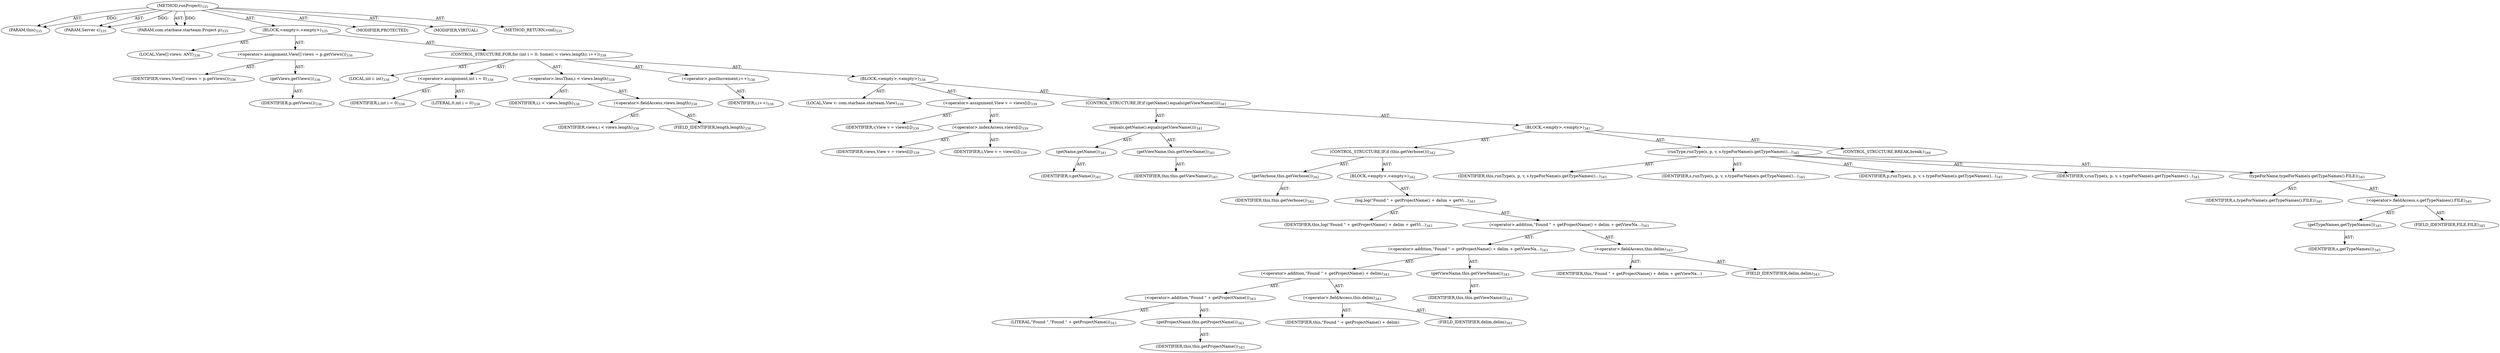 digraph "runProject" {  
"111669149701" [label = <(METHOD,runProject)<SUB>335</SUB>> ]
"115964116996" [label = <(PARAM,this)<SUB>335</SUB>> ]
"115964117020" [label = <(PARAM,Server s)<SUB>335</SUB>> ]
"115964117021" [label = <(PARAM,com.starbase.starteam.Project p)<SUB>335</SUB>> ]
"25769803791" [label = <(BLOCK,&lt;empty&gt;,&lt;empty&gt;)<SUB>335</SUB>> ]
"94489280520" [label = <(LOCAL,View[] views: ANY)<SUB>336</SUB>> ]
"30064771163" [label = <(&lt;operator&gt;.assignment,View[] views = p.getViews())<SUB>336</SUB>> ]
"68719476857" [label = <(IDENTIFIER,views,View[] views = p.getViews())<SUB>336</SUB>> ]
"30064771164" [label = <(getViews,getViews())<SUB>336</SUB>> ]
"68719476858" [label = <(IDENTIFIER,p,getViews())<SUB>336</SUB>> ]
"47244640265" [label = <(CONTROL_STRUCTURE,FOR,for (int i = 0; Some(i &lt; views.length); i++))<SUB>338</SUB>> ]
"94489280521" [label = <(LOCAL,int i: int)<SUB>338</SUB>> ]
"30064771165" [label = <(&lt;operator&gt;.assignment,int i = 0)<SUB>338</SUB>> ]
"68719476859" [label = <(IDENTIFIER,i,int i = 0)<SUB>338</SUB>> ]
"90194313241" [label = <(LITERAL,0,int i = 0)<SUB>338</SUB>> ]
"30064771166" [label = <(&lt;operator&gt;.lessThan,i &lt; views.length)<SUB>338</SUB>> ]
"68719476860" [label = <(IDENTIFIER,i,i &lt; views.length)<SUB>338</SUB>> ]
"30064771167" [label = <(&lt;operator&gt;.fieldAccess,views.length)<SUB>338</SUB>> ]
"68719476861" [label = <(IDENTIFIER,views,i &lt; views.length)<SUB>338</SUB>> ]
"55834574852" [label = <(FIELD_IDENTIFIER,length,length)<SUB>338</SUB>> ]
"30064771168" [label = <(&lt;operator&gt;.postIncrement,i++)<SUB>338</SUB>> ]
"68719476862" [label = <(IDENTIFIER,i,i++)<SUB>338</SUB>> ]
"25769803792" [label = <(BLOCK,&lt;empty&gt;,&lt;empty&gt;)<SUB>338</SUB>> ]
"94489280522" [label = <(LOCAL,View v: com.starbase.starteam.View)<SUB>339</SUB>> ]
"30064771169" [label = <(&lt;operator&gt;.assignment,View v = views[i])<SUB>339</SUB>> ]
"68719476863" [label = <(IDENTIFIER,v,View v = views[i])<SUB>339</SUB>> ]
"30064771170" [label = <(&lt;operator&gt;.indexAccess,views[i])<SUB>339</SUB>> ]
"68719476864" [label = <(IDENTIFIER,views,View v = views[i])<SUB>339</SUB>> ]
"68719476865" [label = <(IDENTIFIER,i,View v = views[i])<SUB>339</SUB>> ]
"47244640266" [label = <(CONTROL_STRUCTURE,IF,if (getName().equals(getViewName())))<SUB>341</SUB>> ]
"30064771171" [label = <(equals,getName().equals(getViewName()))<SUB>341</SUB>> ]
"30064771172" [label = <(getName,getName())<SUB>341</SUB>> ]
"68719476866" [label = <(IDENTIFIER,v,getName())<SUB>341</SUB>> ]
"30064771173" [label = <(getViewName,this.getViewName())<SUB>341</SUB>> ]
"68719476764" [label = <(IDENTIFIER,this,this.getViewName())<SUB>341</SUB>> ]
"25769803793" [label = <(BLOCK,&lt;empty&gt;,&lt;empty&gt;)<SUB>341</SUB>> ]
"47244640267" [label = <(CONTROL_STRUCTURE,IF,if (this.getVerbose()))<SUB>342</SUB>> ]
"30064771174" [label = <(getVerbose,this.getVerbose())<SUB>342</SUB>> ]
"68719476765" [label = <(IDENTIFIER,this,this.getVerbose())<SUB>342</SUB>> ]
"25769803794" [label = <(BLOCK,&lt;empty&gt;,&lt;empty&gt;)<SUB>342</SUB>> ]
"30064771175" [label = <(log,log(&quot;Found &quot; + getProjectName() + delim + getVi...)<SUB>343</SUB>> ]
"68719476768" [label = <(IDENTIFIER,this,log(&quot;Found &quot; + getProjectName() + delim + getVi...)<SUB>343</SUB>> ]
"30064771176" [label = <(&lt;operator&gt;.addition,&quot;Found &quot; + getProjectName() + delim + getViewNa...)<SUB>343</SUB>> ]
"30064771177" [label = <(&lt;operator&gt;.addition,&quot;Found &quot; + getProjectName() + delim + getViewNa...)<SUB>343</SUB>> ]
"30064771178" [label = <(&lt;operator&gt;.addition,&quot;Found &quot; + getProjectName() + delim)<SUB>343</SUB>> ]
"30064771179" [label = <(&lt;operator&gt;.addition,&quot;Found &quot; + getProjectName())<SUB>343</SUB>> ]
"90194313242" [label = <(LITERAL,&quot;Found &quot;,&quot;Found &quot; + getProjectName())<SUB>343</SUB>> ]
"30064771180" [label = <(getProjectName,this.getProjectName())<SUB>343</SUB>> ]
"68719476766" [label = <(IDENTIFIER,this,this.getProjectName())<SUB>343</SUB>> ]
"30064771181" [label = <(&lt;operator&gt;.fieldAccess,this.delim)<SUB>343</SUB>> ]
"68719476867" [label = <(IDENTIFIER,this,&quot;Found &quot; + getProjectName() + delim)> ]
"55834574853" [label = <(FIELD_IDENTIFIER,delim,delim)<SUB>343</SUB>> ]
"30064771182" [label = <(getViewName,this.getViewName())<SUB>343</SUB>> ]
"68719476767" [label = <(IDENTIFIER,this,this.getViewName())<SUB>343</SUB>> ]
"30064771183" [label = <(&lt;operator&gt;.fieldAccess,this.delim)<SUB>343</SUB>> ]
"68719476868" [label = <(IDENTIFIER,this,&quot;Found &quot; + getProjectName() + delim + getViewNa...)> ]
"55834574854" [label = <(FIELD_IDENTIFIER,delim,delim)<SUB>343</SUB>> ]
"30064771184" [label = <(runType,runType(s, p, v, s.typeForName(s.getTypeNames()...)<SUB>345</SUB>> ]
"68719476769" [label = <(IDENTIFIER,this,runType(s, p, v, s.typeForName(s.getTypeNames()...)<SUB>345</SUB>> ]
"68719476869" [label = <(IDENTIFIER,s,runType(s, p, v, s.typeForName(s.getTypeNames()...)<SUB>345</SUB>> ]
"68719476870" [label = <(IDENTIFIER,p,runType(s, p, v, s.typeForName(s.getTypeNames()...)<SUB>345</SUB>> ]
"68719476871" [label = <(IDENTIFIER,v,runType(s, p, v, s.typeForName(s.getTypeNames()...)<SUB>345</SUB>> ]
"30064771185" [label = <(typeForName,typeForName(s.getTypeNames().FILE))<SUB>345</SUB>> ]
"68719476872" [label = <(IDENTIFIER,s,typeForName(s.getTypeNames().FILE))<SUB>345</SUB>> ]
"30064771186" [label = <(&lt;operator&gt;.fieldAccess,s.getTypeNames().FILE)<SUB>345</SUB>> ]
"30064771187" [label = <(getTypeNames,getTypeNames())<SUB>345</SUB>> ]
"68719476873" [label = <(IDENTIFIER,s,getTypeNames())<SUB>345</SUB>> ]
"55834574855" [label = <(FIELD_IDENTIFIER,FILE,FILE)<SUB>345</SUB>> ]
"47244640268" [label = <(CONTROL_STRUCTURE,BREAK,break;)<SUB>346</SUB>> ]
"133143986209" [label = <(MODIFIER,PROTECTED)> ]
"133143986210" [label = <(MODIFIER,VIRTUAL)> ]
"128849018885" [label = <(METHOD_RETURN,void)<SUB>335</SUB>> ]
  "111669149701" -> "115964116996"  [ label = "AST: "] 
  "111669149701" -> "115964117020"  [ label = "AST: "] 
  "111669149701" -> "115964117021"  [ label = "AST: "] 
  "111669149701" -> "25769803791"  [ label = "AST: "] 
  "111669149701" -> "133143986209"  [ label = "AST: "] 
  "111669149701" -> "133143986210"  [ label = "AST: "] 
  "111669149701" -> "128849018885"  [ label = "AST: "] 
  "25769803791" -> "94489280520"  [ label = "AST: "] 
  "25769803791" -> "30064771163"  [ label = "AST: "] 
  "25769803791" -> "47244640265"  [ label = "AST: "] 
  "30064771163" -> "68719476857"  [ label = "AST: "] 
  "30064771163" -> "30064771164"  [ label = "AST: "] 
  "30064771164" -> "68719476858"  [ label = "AST: "] 
  "47244640265" -> "94489280521"  [ label = "AST: "] 
  "47244640265" -> "30064771165"  [ label = "AST: "] 
  "47244640265" -> "30064771166"  [ label = "AST: "] 
  "47244640265" -> "30064771168"  [ label = "AST: "] 
  "47244640265" -> "25769803792"  [ label = "AST: "] 
  "30064771165" -> "68719476859"  [ label = "AST: "] 
  "30064771165" -> "90194313241"  [ label = "AST: "] 
  "30064771166" -> "68719476860"  [ label = "AST: "] 
  "30064771166" -> "30064771167"  [ label = "AST: "] 
  "30064771167" -> "68719476861"  [ label = "AST: "] 
  "30064771167" -> "55834574852"  [ label = "AST: "] 
  "30064771168" -> "68719476862"  [ label = "AST: "] 
  "25769803792" -> "94489280522"  [ label = "AST: "] 
  "25769803792" -> "30064771169"  [ label = "AST: "] 
  "25769803792" -> "47244640266"  [ label = "AST: "] 
  "30064771169" -> "68719476863"  [ label = "AST: "] 
  "30064771169" -> "30064771170"  [ label = "AST: "] 
  "30064771170" -> "68719476864"  [ label = "AST: "] 
  "30064771170" -> "68719476865"  [ label = "AST: "] 
  "47244640266" -> "30064771171"  [ label = "AST: "] 
  "47244640266" -> "25769803793"  [ label = "AST: "] 
  "30064771171" -> "30064771172"  [ label = "AST: "] 
  "30064771171" -> "30064771173"  [ label = "AST: "] 
  "30064771172" -> "68719476866"  [ label = "AST: "] 
  "30064771173" -> "68719476764"  [ label = "AST: "] 
  "25769803793" -> "47244640267"  [ label = "AST: "] 
  "25769803793" -> "30064771184"  [ label = "AST: "] 
  "25769803793" -> "47244640268"  [ label = "AST: "] 
  "47244640267" -> "30064771174"  [ label = "AST: "] 
  "47244640267" -> "25769803794"  [ label = "AST: "] 
  "30064771174" -> "68719476765"  [ label = "AST: "] 
  "25769803794" -> "30064771175"  [ label = "AST: "] 
  "30064771175" -> "68719476768"  [ label = "AST: "] 
  "30064771175" -> "30064771176"  [ label = "AST: "] 
  "30064771176" -> "30064771177"  [ label = "AST: "] 
  "30064771176" -> "30064771183"  [ label = "AST: "] 
  "30064771177" -> "30064771178"  [ label = "AST: "] 
  "30064771177" -> "30064771182"  [ label = "AST: "] 
  "30064771178" -> "30064771179"  [ label = "AST: "] 
  "30064771178" -> "30064771181"  [ label = "AST: "] 
  "30064771179" -> "90194313242"  [ label = "AST: "] 
  "30064771179" -> "30064771180"  [ label = "AST: "] 
  "30064771180" -> "68719476766"  [ label = "AST: "] 
  "30064771181" -> "68719476867"  [ label = "AST: "] 
  "30064771181" -> "55834574853"  [ label = "AST: "] 
  "30064771182" -> "68719476767"  [ label = "AST: "] 
  "30064771183" -> "68719476868"  [ label = "AST: "] 
  "30064771183" -> "55834574854"  [ label = "AST: "] 
  "30064771184" -> "68719476769"  [ label = "AST: "] 
  "30064771184" -> "68719476869"  [ label = "AST: "] 
  "30064771184" -> "68719476870"  [ label = "AST: "] 
  "30064771184" -> "68719476871"  [ label = "AST: "] 
  "30064771184" -> "30064771185"  [ label = "AST: "] 
  "30064771185" -> "68719476872"  [ label = "AST: "] 
  "30064771185" -> "30064771186"  [ label = "AST: "] 
  "30064771186" -> "30064771187"  [ label = "AST: "] 
  "30064771186" -> "55834574855"  [ label = "AST: "] 
  "30064771187" -> "68719476873"  [ label = "AST: "] 
  "111669149701" -> "115964116996"  [ label = "DDG: "] 
  "111669149701" -> "115964117020"  [ label = "DDG: "] 
  "111669149701" -> "115964117021"  [ label = "DDG: "] 
}
